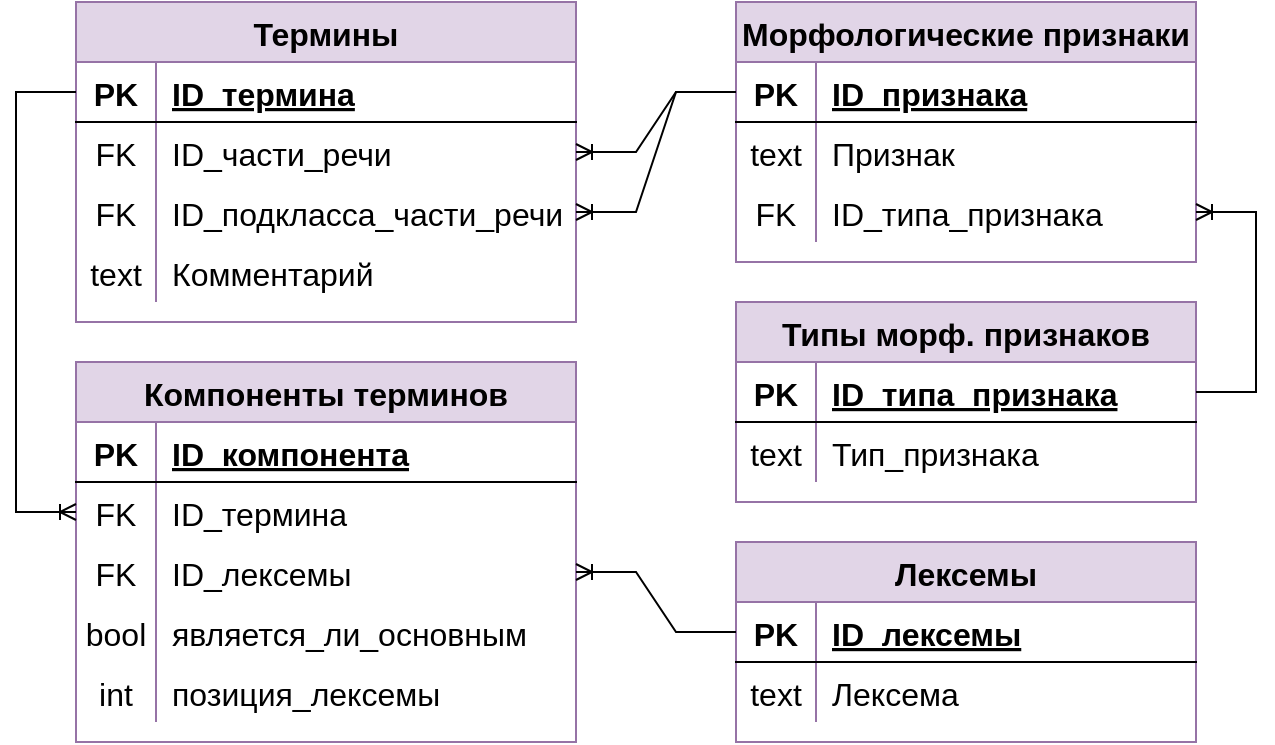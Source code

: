 <mxfile version="18.0.6" type="device"><diagram id="8EYE8BzEXYb6iTRffS-J" name="Страница 1"><mxGraphModel dx="1102" dy="1692" grid="1" gridSize="10" guides="1" tooltips="1" connect="1" arrows="1" fold="1" page="1" pageScale="1" pageWidth="1169" pageHeight="827" math="0" shadow="0"><root><mxCell id="0"/><mxCell id="1" parent="0"/><mxCell id="VnF66fxMtC92osyy1Nop-1" value="Лексемы" style="shape=table;startSize=30;container=1;collapsible=1;childLayout=tableLayout;fixedRows=1;rowLines=0;fontStyle=1;align=center;resizeLast=1;fillColor=#e1d5e7;strokeColor=#9673a6;fontSize=16;" parent="1" vertex="1"><mxGeometry x="540" y="-440" width="230" height="100" as="geometry"/></mxCell><mxCell id="VnF66fxMtC92osyy1Nop-2" value="" style="shape=tableRow;horizontal=0;startSize=0;swimlaneHead=0;swimlaneBody=0;fillColor=none;collapsible=0;dropTarget=0;points=[[0,0.5],[1,0.5]];portConstraint=eastwest;top=0;left=0;right=0;bottom=1;fontSize=16;" parent="VnF66fxMtC92osyy1Nop-1" vertex="1"><mxGeometry y="30" width="230" height="30" as="geometry"/></mxCell><mxCell id="VnF66fxMtC92osyy1Nop-3" value="PK" style="shape=partialRectangle;connectable=0;fillColor=none;top=0;left=0;bottom=0;right=0;fontStyle=1;overflow=hidden;fontSize=16;" parent="VnF66fxMtC92osyy1Nop-2" vertex="1"><mxGeometry width="40" height="30" as="geometry"><mxRectangle width="40" height="30" as="alternateBounds"/></mxGeometry></mxCell><mxCell id="VnF66fxMtC92osyy1Nop-4" value="ID_лексемы" style="shape=partialRectangle;connectable=0;fillColor=none;top=0;left=0;bottom=0;right=0;align=left;spacingLeft=6;fontStyle=5;overflow=hidden;fontSize=16;" parent="VnF66fxMtC92osyy1Nop-2" vertex="1"><mxGeometry x="40" width="190" height="30" as="geometry"><mxRectangle width="190" height="30" as="alternateBounds"/></mxGeometry></mxCell><mxCell id="VnF66fxMtC92osyy1Nop-5" value="" style="shape=tableRow;horizontal=0;startSize=0;swimlaneHead=0;swimlaneBody=0;fillColor=none;collapsible=0;dropTarget=0;points=[[0,0.5],[1,0.5]];portConstraint=eastwest;top=0;left=0;right=0;bottom=0;fontSize=16;" parent="VnF66fxMtC92osyy1Nop-1" vertex="1"><mxGeometry y="60" width="230" height="30" as="geometry"/></mxCell><mxCell id="VnF66fxMtC92osyy1Nop-6" value="text" style="shape=partialRectangle;connectable=0;fillColor=none;top=0;left=0;bottom=0;right=0;editable=1;overflow=hidden;fontSize=16;" parent="VnF66fxMtC92osyy1Nop-5" vertex="1"><mxGeometry width="40" height="30" as="geometry"><mxRectangle width="40" height="30" as="alternateBounds"/></mxGeometry></mxCell><mxCell id="VnF66fxMtC92osyy1Nop-7" value="Лексема" style="shape=partialRectangle;connectable=0;fillColor=none;top=0;left=0;bottom=0;right=0;align=left;spacingLeft=6;overflow=hidden;fontSize=16;" parent="VnF66fxMtC92osyy1Nop-5" vertex="1"><mxGeometry x="40" width="190" height="30" as="geometry"><mxRectangle width="190" height="30" as="alternateBounds"/></mxGeometry></mxCell><mxCell id="VnF66fxMtC92osyy1Nop-43" value="Термины" style="shape=table;startSize=30;container=1;collapsible=1;childLayout=tableLayout;fixedRows=1;rowLines=0;fontStyle=1;align=center;resizeLast=1;fillColor=#e1d5e7;strokeColor=#9673a6;fontSize=16;" parent="1" vertex="1"><mxGeometry x="210" y="-710" width="250" height="160" as="geometry"/></mxCell><mxCell id="VnF66fxMtC92osyy1Nop-44" value="" style="shape=tableRow;horizontal=0;startSize=0;swimlaneHead=0;swimlaneBody=0;fillColor=none;collapsible=0;dropTarget=0;points=[[0,0.5],[1,0.5]];portConstraint=eastwest;top=0;left=0;right=0;bottom=1;fontSize=16;" parent="VnF66fxMtC92osyy1Nop-43" vertex="1"><mxGeometry y="30" width="250" height="30" as="geometry"/></mxCell><mxCell id="VnF66fxMtC92osyy1Nop-45" value="PK" style="shape=partialRectangle;connectable=0;fillColor=none;top=0;left=0;bottom=0;right=0;fontStyle=1;overflow=hidden;fontSize=16;" parent="VnF66fxMtC92osyy1Nop-44" vertex="1"><mxGeometry width="40" height="30" as="geometry"><mxRectangle width="40" height="30" as="alternateBounds"/></mxGeometry></mxCell><mxCell id="VnF66fxMtC92osyy1Nop-46" value="ID_термина" style="shape=partialRectangle;connectable=0;fillColor=none;top=0;left=0;bottom=0;right=0;align=left;spacingLeft=6;fontStyle=5;overflow=hidden;fontSize=16;" parent="VnF66fxMtC92osyy1Nop-44" vertex="1"><mxGeometry x="40" width="210" height="30" as="geometry"><mxRectangle width="210" height="30" as="alternateBounds"/></mxGeometry></mxCell><mxCell id="VnF66fxMtC92osyy1Nop-47" value="" style="shape=tableRow;horizontal=0;startSize=0;swimlaneHead=0;swimlaneBody=0;fillColor=none;collapsible=0;dropTarget=0;points=[[0,0.5],[1,0.5]];portConstraint=eastwest;top=0;left=0;right=0;bottom=0;fontSize=16;" parent="VnF66fxMtC92osyy1Nop-43" vertex="1"><mxGeometry y="60" width="250" height="30" as="geometry"/></mxCell><mxCell id="VnF66fxMtC92osyy1Nop-48" value="FK" style="shape=partialRectangle;connectable=0;fillColor=none;top=0;left=0;bottom=0;right=0;editable=1;overflow=hidden;fontSize=16;" parent="VnF66fxMtC92osyy1Nop-47" vertex="1"><mxGeometry width="40" height="30" as="geometry"><mxRectangle width="40" height="30" as="alternateBounds"/></mxGeometry></mxCell><mxCell id="VnF66fxMtC92osyy1Nop-49" value="ID_части_речи" style="shape=partialRectangle;connectable=0;fillColor=none;top=0;left=0;bottom=0;right=0;align=left;spacingLeft=6;overflow=hidden;fontSize=16;" parent="VnF66fxMtC92osyy1Nop-47" vertex="1"><mxGeometry x="40" width="210" height="30" as="geometry"><mxRectangle width="210" height="30" as="alternateBounds"/></mxGeometry></mxCell><mxCell id="ufW1F69EbnQdyWnYCC0k-2" value="" style="shape=tableRow;horizontal=0;startSize=0;swimlaneHead=0;swimlaneBody=0;fillColor=none;collapsible=0;dropTarget=0;points=[[0,0.5],[1,0.5]];portConstraint=eastwest;top=0;left=0;right=0;bottom=0;fontSize=16;" parent="VnF66fxMtC92osyy1Nop-43" vertex="1"><mxGeometry y="90" width="250" height="30" as="geometry"/></mxCell><mxCell id="ufW1F69EbnQdyWnYCC0k-3" value="FK" style="shape=partialRectangle;connectable=0;fillColor=none;top=0;left=0;bottom=0;right=0;editable=1;overflow=hidden;fontSize=16;" parent="ufW1F69EbnQdyWnYCC0k-2" vertex="1"><mxGeometry width="40" height="30" as="geometry"><mxRectangle width="40" height="30" as="alternateBounds"/></mxGeometry></mxCell><mxCell id="ufW1F69EbnQdyWnYCC0k-4" value="ID_подкласса_части_речи" style="shape=partialRectangle;connectable=0;fillColor=none;top=0;left=0;bottom=0;right=0;align=left;spacingLeft=6;overflow=hidden;fontSize=16;" parent="ufW1F69EbnQdyWnYCC0k-2" vertex="1"><mxGeometry x="40" width="210" height="30" as="geometry"><mxRectangle width="210" height="30" as="alternateBounds"/></mxGeometry></mxCell><mxCell id="4nxDlpw9d-qrUaLPRITM-1" value="" style="shape=tableRow;horizontal=0;startSize=0;swimlaneHead=0;swimlaneBody=0;fillColor=none;collapsible=0;dropTarget=0;points=[[0,0.5],[1,0.5]];portConstraint=eastwest;top=0;left=0;right=0;bottom=0;fontSize=16;" parent="VnF66fxMtC92osyy1Nop-43" vertex="1"><mxGeometry y="120" width="250" height="30" as="geometry"/></mxCell><mxCell id="4nxDlpw9d-qrUaLPRITM-2" value="text" style="shape=partialRectangle;connectable=0;fillColor=none;top=0;left=0;bottom=0;right=0;editable=1;overflow=hidden;fontSize=16;" parent="4nxDlpw9d-qrUaLPRITM-1" vertex="1"><mxGeometry width="40" height="30" as="geometry"><mxRectangle width="40" height="30" as="alternateBounds"/></mxGeometry></mxCell><mxCell id="4nxDlpw9d-qrUaLPRITM-3" value="Комментарий" style="shape=partialRectangle;connectable=0;fillColor=none;top=0;left=0;bottom=0;right=0;align=left;spacingLeft=6;overflow=hidden;fontSize=16;" parent="4nxDlpw9d-qrUaLPRITM-1" vertex="1"><mxGeometry x="40" width="210" height="30" as="geometry"><mxRectangle width="210" height="30" as="alternateBounds"/></mxGeometry></mxCell><mxCell id="VnF66fxMtC92osyy1Nop-55" value="Морфологические признаки" style="shape=table;startSize=30;container=1;collapsible=1;childLayout=tableLayout;fixedRows=1;rowLines=0;fontStyle=1;align=center;resizeLast=1;fillColor=#e1d5e7;strokeColor=#9673a6;fontSize=16;" parent="1" vertex="1"><mxGeometry x="540" y="-710" width="230" height="130" as="geometry"><mxRectangle x="540" y="-710" width="260" height="30" as="alternateBounds"/></mxGeometry></mxCell><mxCell id="VnF66fxMtC92osyy1Nop-56" value="" style="shape=tableRow;horizontal=0;startSize=0;swimlaneHead=0;swimlaneBody=0;fillColor=none;collapsible=0;dropTarget=0;points=[[0,0.5],[1,0.5]];portConstraint=eastwest;top=0;left=0;right=0;bottom=1;fontSize=16;" parent="VnF66fxMtC92osyy1Nop-55" vertex="1"><mxGeometry y="30" width="230" height="30" as="geometry"/></mxCell><mxCell id="VnF66fxMtC92osyy1Nop-57" value="PK" style="shape=partialRectangle;connectable=0;fillColor=none;top=0;left=0;bottom=0;right=0;fontStyle=1;overflow=hidden;fontSize=16;" parent="VnF66fxMtC92osyy1Nop-56" vertex="1"><mxGeometry width="40" height="30" as="geometry"><mxRectangle width="40" height="30" as="alternateBounds"/></mxGeometry></mxCell><mxCell id="VnF66fxMtC92osyy1Nop-58" value="ID_признака" style="shape=partialRectangle;connectable=0;fillColor=none;top=0;left=0;bottom=0;right=0;align=left;spacingLeft=6;fontStyle=5;overflow=hidden;fontSize=16;" parent="VnF66fxMtC92osyy1Nop-56" vertex="1"><mxGeometry x="40" width="190" height="30" as="geometry"><mxRectangle width="190" height="30" as="alternateBounds"/></mxGeometry></mxCell><mxCell id="VnF66fxMtC92osyy1Nop-59" value="" style="shape=tableRow;horizontal=0;startSize=0;swimlaneHead=0;swimlaneBody=0;fillColor=none;collapsible=0;dropTarget=0;points=[[0,0.5],[1,0.5]];portConstraint=eastwest;top=0;left=0;right=0;bottom=0;fontSize=16;" parent="VnF66fxMtC92osyy1Nop-55" vertex="1"><mxGeometry y="60" width="230" height="30" as="geometry"/></mxCell><mxCell id="VnF66fxMtC92osyy1Nop-60" value="text" style="shape=partialRectangle;connectable=0;fillColor=none;top=0;left=0;bottom=0;right=0;editable=1;overflow=hidden;fontSize=16;" parent="VnF66fxMtC92osyy1Nop-59" vertex="1"><mxGeometry width="40" height="30" as="geometry"><mxRectangle width="40" height="30" as="alternateBounds"/></mxGeometry></mxCell><mxCell id="VnF66fxMtC92osyy1Nop-61" value="Признак" style="shape=partialRectangle;connectable=0;fillColor=none;top=0;left=0;bottom=0;right=0;align=left;spacingLeft=6;overflow=hidden;fontSize=16;" parent="VnF66fxMtC92osyy1Nop-59" vertex="1"><mxGeometry x="40" width="190" height="30" as="geometry"><mxRectangle width="190" height="30" as="alternateBounds"/></mxGeometry></mxCell><mxCell id="VnF66fxMtC92osyy1Nop-62" value="" style="shape=tableRow;horizontal=0;startSize=0;swimlaneHead=0;swimlaneBody=0;fillColor=none;collapsible=0;dropTarget=0;points=[[0,0.5],[1,0.5]];portConstraint=eastwest;top=0;left=0;right=0;bottom=0;fontSize=16;" parent="VnF66fxMtC92osyy1Nop-55" vertex="1"><mxGeometry y="90" width="230" height="30" as="geometry"/></mxCell><mxCell id="VnF66fxMtC92osyy1Nop-63" value="FK" style="shape=partialRectangle;connectable=0;fillColor=none;top=0;left=0;bottom=0;right=0;editable=1;overflow=hidden;fontSize=16;" parent="VnF66fxMtC92osyy1Nop-62" vertex="1"><mxGeometry width="40" height="30" as="geometry"><mxRectangle width="40" height="30" as="alternateBounds"/></mxGeometry></mxCell><mxCell id="VnF66fxMtC92osyy1Nop-64" value="ID_типа_признака" style="shape=partialRectangle;connectable=0;fillColor=none;top=0;left=0;bottom=0;right=0;align=left;spacingLeft=6;overflow=hidden;fontSize=16;" parent="VnF66fxMtC92osyy1Nop-62" vertex="1"><mxGeometry x="40" width="190" height="30" as="geometry"><mxRectangle width="190" height="30" as="alternateBounds"/></mxGeometry></mxCell><mxCell id="VnF66fxMtC92osyy1Nop-65" value="Типы морф. признаков" style="shape=table;startSize=30;container=1;collapsible=1;childLayout=tableLayout;fixedRows=1;rowLines=0;fontStyle=1;align=center;resizeLast=1;fillColor=#e1d5e7;strokeColor=#9673a6;fontSize=16;" parent="1" vertex="1"><mxGeometry x="540" y="-560" width="230" height="100" as="geometry"/></mxCell><mxCell id="VnF66fxMtC92osyy1Nop-66" value="" style="shape=tableRow;horizontal=0;startSize=0;swimlaneHead=0;swimlaneBody=0;fillColor=none;collapsible=0;dropTarget=0;points=[[0,0.5],[1,0.5]];portConstraint=eastwest;top=0;left=0;right=0;bottom=1;fontSize=16;" parent="VnF66fxMtC92osyy1Nop-65" vertex="1"><mxGeometry y="30" width="230" height="30" as="geometry"/></mxCell><mxCell id="VnF66fxMtC92osyy1Nop-67" value="PK" style="shape=partialRectangle;connectable=0;fillColor=none;top=0;left=0;bottom=0;right=0;fontStyle=1;overflow=hidden;fontSize=16;" parent="VnF66fxMtC92osyy1Nop-66" vertex="1"><mxGeometry width="40" height="30" as="geometry"><mxRectangle width="40" height="30" as="alternateBounds"/></mxGeometry></mxCell><mxCell id="VnF66fxMtC92osyy1Nop-68" value="ID_типа_признака" style="shape=partialRectangle;connectable=0;fillColor=none;top=0;left=0;bottom=0;right=0;align=left;spacingLeft=6;fontStyle=5;overflow=hidden;fontSize=16;" parent="VnF66fxMtC92osyy1Nop-66" vertex="1"><mxGeometry x="40" width="190" height="30" as="geometry"><mxRectangle width="190" height="30" as="alternateBounds"/></mxGeometry></mxCell><mxCell id="VnF66fxMtC92osyy1Nop-69" value="" style="shape=tableRow;horizontal=0;startSize=0;swimlaneHead=0;swimlaneBody=0;fillColor=none;collapsible=0;dropTarget=0;points=[[0,0.5],[1,0.5]];portConstraint=eastwest;top=0;left=0;right=0;bottom=0;fontSize=16;" parent="VnF66fxMtC92osyy1Nop-65" vertex="1"><mxGeometry y="60" width="230" height="30" as="geometry"/></mxCell><mxCell id="VnF66fxMtC92osyy1Nop-70" value="text" style="shape=partialRectangle;connectable=0;fillColor=none;top=0;left=0;bottom=0;right=0;editable=1;overflow=hidden;fontSize=16;" parent="VnF66fxMtC92osyy1Nop-69" vertex="1"><mxGeometry width="40" height="30" as="geometry"><mxRectangle width="40" height="30" as="alternateBounds"/></mxGeometry></mxCell><mxCell id="VnF66fxMtC92osyy1Nop-71" value="Тип_признака" style="shape=partialRectangle;connectable=0;fillColor=none;top=0;left=0;bottom=0;right=0;align=left;spacingLeft=6;overflow=hidden;fontSize=16;" parent="VnF66fxMtC92osyy1Nop-69" vertex="1"><mxGeometry x="40" width="190" height="30" as="geometry"><mxRectangle width="190" height="30" as="alternateBounds"/></mxGeometry></mxCell><mxCell id="VnF66fxMtC92osyy1Nop-73" value="" style="edgeStyle=entityRelationEdgeStyle;fontSize=16;html=1;endArrow=ERoneToMany;rounded=0;" parent="1" source="VnF66fxMtC92osyy1Nop-56" target="VnF66fxMtC92osyy1Nop-47" edge="1"><mxGeometry width="100" height="100" relative="1" as="geometry"><mxPoint x="215" y="220" as="sourcePoint"/><mxPoint x="585" y="-125" as="targetPoint"/></mxGeometry></mxCell><mxCell id="VnF66fxMtC92osyy1Nop-74" value="" style="edgeStyle=entityRelationEdgeStyle;fontSize=16;html=1;endArrow=ERoneToMany;rounded=0;" parent="1" source="VnF66fxMtC92osyy1Nop-56" target="ufW1F69EbnQdyWnYCC0k-2" edge="1"><mxGeometry width="100" height="100" relative="1" as="geometry"><mxPoint x="315" y="-30" as="sourcePoint"/><mxPoint x="585" y="-155" as="targetPoint"/></mxGeometry></mxCell><mxCell id="ufW1F69EbnQdyWnYCC0k-5" value="" style="edgeStyle=entityRelationEdgeStyle;fontSize=16;html=1;endArrow=ERoneToMany;rounded=0;" parent="1" source="VnF66fxMtC92osyy1Nop-66" target="VnF66fxMtC92osyy1Nop-62" edge="1"><mxGeometry width="100" height="100" relative="1" as="geometry"><mxPoint x="520" y="-440" as="sourcePoint"/><mxPoint x="620" y="-540" as="targetPoint"/></mxGeometry></mxCell><mxCell id="4nxDlpw9d-qrUaLPRITM-4" value="Компоненты терминов" style="shape=table;startSize=30;container=1;collapsible=1;childLayout=tableLayout;fixedRows=1;rowLines=0;fontStyle=1;align=center;resizeLast=1;fillColor=#e1d5e7;strokeColor=#9673a6;fontSize=16;" parent="1" vertex="1"><mxGeometry x="210" y="-530" width="250" height="190" as="geometry"/></mxCell><mxCell id="4nxDlpw9d-qrUaLPRITM-5" value="" style="shape=tableRow;horizontal=0;startSize=0;swimlaneHead=0;swimlaneBody=0;fillColor=none;collapsible=0;dropTarget=0;points=[[0,0.5],[1,0.5]];portConstraint=eastwest;top=0;left=0;right=0;bottom=1;fontSize=16;" parent="4nxDlpw9d-qrUaLPRITM-4" vertex="1"><mxGeometry y="30" width="250" height="30" as="geometry"/></mxCell><mxCell id="4nxDlpw9d-qrUaLPRITM-6" value="PK" style="shape=partialRectangle;connectable=0;fillColor=none;top=0;left=0;bottom=0;right=0;fontStyle=1;overflow=hidden;fontSize=16;" parent="4nxDlpw9d-qrUaLPRITM-5" vertex="1"><mxGeometry width="40" height="30" as="geometry"><mxRectangle width="40" height="30" as="alternateBounds"/></mxGeometry></mxCell><mxCell id="4nxDlpw9d-qrUaLPRITM-7" value="ID_компонента" style="shape=partialRectangle;connectable=0;fillColor=none;top=0;left=0;bottom=0;right=0;align=left;spacingLeft=6;fontStyle=5;overflow=hidden;fontSize=16;" parent="4nxDlpw9d-qrUaLPRITM-5" vertex="1"><mxGeometry x="40" width="210" height="30" as="geometry"><mxRectangle width="210" height="30" as="alternateBounds"/></mxGeometry></mxCell><mxCell id="4nxDlpw9d-qrUaLPRITM-8" value="" style="shape=tableRow;horizontal=0;startSize=0;swimlaneHead=0;swimlaneBody=0;fillColor=none;collapsible=0;dropTarget=0;points=[[0,0.5],[1,0.5]];portConstraint=eastwest;top=0;left=0;right=0;bottom=0;fontSize=16;" parent="4nxDlpw9d-qrUaLPRITM-4" vertex="1"><mxGeometry y="60" width="250" height="30" as="geometry"/></mxCell><mxCell id="4nxDlpw9d-qrUaLPRITM-9" value="FK" style="shape=partialRectangle;connectable=0;fillColor=none;top=0;left=0;bottom=0;right=0;editable=1;overflow=hidden;fontSize=16;" parent="4nxDlpw9d-qrUaLPRITM-8" vertex="1"><mxGeometry width="40" height="30" as="geometry"><mxRectangle width="40" height="30" as="alternateBounds"/></mxGeometry></mxCell><mxCell id="4nxDlpw9d-qrUaLPRITM-10" value="ID_термина" style="shape=partialRectangle;connectable=0;fillColor=none;top=0;left=0;bottom=0;right=0;align=left;spacingLeft=6;overflow=hidden;fontSize=16;" parent="4nxDlpw9d-qrUaLPRITM-8" vertex="1"><mxGeometry x="40" width="210" height="30" as="geometry"><mxRectangle width="210" height="30" as="alternateBounds"/></mxGeometry></mxCell><mxCell id="4nxDlpw9d-qrUaLPRITM-11" value="" style="shape=tableRow;horizontal=0;startSize=0;swimlaneHead=0;swimlaneBody=0;fillColor=none;collapsible=0;dropTarget=0;points=[[0,0.5],[1,0.5]];portConstraint=eastwest;top=0;left=0;right=0;bottom=0;fontSize=16;" parent="4nxDlpw9d-qrUaLPRITM-4" vertex="1"><mxGeometry y="90" width="250" height="30" as="geometry"/></mxCell><mxCell id="4nxDlpw9d-qrUaLPRITM-12" value="FK" style="shape=partialRectangle;connectable=0;fillColor=none;top=0;left=0;bottom=0;right=0;editable=1;overflow=hidden;fontSize=16;" parent="4nxDlpw9d-qrUaLPRITM-11" vertex="1"><mxGeometry width="40" height="30" as="geometry"><mxRectangle width="40" height="30" as="alternateBounds"/></mxGeometry></mxCell><mxCell id="4nxDlpw9d-qrUaLPRITM-13" value="ID_лексемы" style="shape=partialRectangle;connectable=0;fillColor=none;top=0;left=0;bottom=0;right=0;align=left;spacingLeft=6;overflow=hidden;fontSize=16;" parent="4nxDlpw9d-qrUaLPRITM-11" vertex="1"><mxGeometry x="40" width="210" height="30" as="geometry"><mxRectangle width="210" height="30" as="alternateBounds"/></mxGeometry></mxCell><mxCell id="4nxDlpw9d-qrUaLPRITM-14" value="" style="shape=tableRow;horizontal=0;startSize=0;swimlaneHead=0;swimlaneBody=0;fillColor=none;collapsible=0;dropTarget=0;points=[[0,0.5],[1,0.5]];portConstraint=eastwest;top=0;left=0;right=0;bottom=0;fontSize=16;" parent="4nxDlpw9d-qrUaLPRITM-4" vertex="1"><mxGeometry y="120" width="250" height="30" as="geometry"/></mxCell><mxCell id="4nxDlpw9d-qrUaLPRITM-15" value="bool" style="shape=partialRectangle;connectable=0;fillColor=none;top=0;left=0;bottom=0;right=0;editable=1;overflow=hidden;fontSize=16;" parent="4nxDlpw9d-qrUaLPRITM-14" vertex="1"><mxGeometry width="40" height="30" as="geometry"><mxRectangle width="40" height="30" as="alternateBounds"/></mxGeometry></mxCell><mxCell id="4nxDlpw9d-qrUaLPRITM-16" value="является_ли_основным" style="shape=partialRectangle;connectable=0;fillColor=none;top=0;left=0;bottom=0;right=0;align=left;spacingLeft=6;overflow=hidden;fontSize=16;" parent="4nxDlpw9d-qrUaLPRITM-14" vertex="1"><mxGeometry x="40" width="210" height="30" as="geometry"><mxRectangle width="210" height="30" as="alternateBounds"/></mxGeometry></mxCell><mxCell id="4nxDlpw9d-qrUaLPRITM-17" value="" style="shape=tableRow;horizontal=0;startSize=0;swimlaneHead=0;swimlaneBody=0;fillColor=none;collapsible=0;dropTarget=0;points=[[0,0.5],[1,0.5]];portConstraint=eastwest;top=0;left=0;right=0;bottom=0;fontSize=16;" parent="4nxDlpw9d-qrUaLPRITM-4" vertex="1"><mxGeometry y="150" width="250" height="30" as="geometry"/></mxCell><mxCell id="4nxDlpw9d-qrUaLPRITM-18" value="int" style="shape=partialRectangle;connectable=0;fillColor=none;top=0;left=0;bottom=0;right=0;editable=1;overflow=hidden;fontSize=16;" parent="4nxDlpw9d-qrUaLPRITM-17" vertex="1"><mxGeometry width="40" height="30" as="geometry"><mxRectangle width="40" height="30" as="alternateBounds"/></mxGeometry></mxCell><mxCell id="4nxDlpw9d-qrUaLPRITM-19" value="позиция_лексемы" style="shape=partialRectangle;connectable=0;fillColor=none;top=0;left=0;bottom=0;right=0;align=left;spacingLeft=6;overflow=hidden;fontSize=16;" parent="4nxDlpw9d-qrUaLPRITM-17" vertex="1"><mxGeometry x="40" width="210" height="30" as="geometry"><mxRectangle width="210" height="30" as="alternateBounds"/></mxGeometry></mxCell><mxCell id="4nxDlpw9d-qrUaLPRITM-20" value="" style="edgeStyle=orthogonalEdgeStyle;fontSize=16;html=1;endArrow=ERoneToMany;rounded=0;entryX=0;entryY=0.5;entryDx=0;entryDy=0;" parent="1" source="VnF66fxMtC92osyy1Nop-44" target="4nxDlpw9d-qrUaLPRITM-8" edge="1"><mxGeometry width="100" height="100" relative="1" as="geometry"><mxPoint x="510" y="-230" as="sourcePoint"/><mxPoint x="610" y="-330" as="targetPoint"/><Array as="points"><mxPoint x="180" y="-665"/><mxPoint x="180" y="-455"/></Array></mxGeometry></mxCell><mxCell id="4nxDlpw9d-qrUaLPRITM-21" value="" style="edgeStyle=entityRelationEdgeStyle;fontSize=16;html=1;endArrow=ERoneToMany;rounded=0;" parent="1" source="VnF66fxMtC92osyy1Nop-2" target="4nxDlpw9d-qrUaLPRITM-11" edge="1"><mxGeometry width="100" height="100" relative="1" as="geometry"><mxPoint x="510" y="-230" as="sourcePoint"/><mxPoint x="610" y="-330" as="targetPoint"/></mxGeometry></mxCell></root></mxGraphModel></diagram></mxfile>